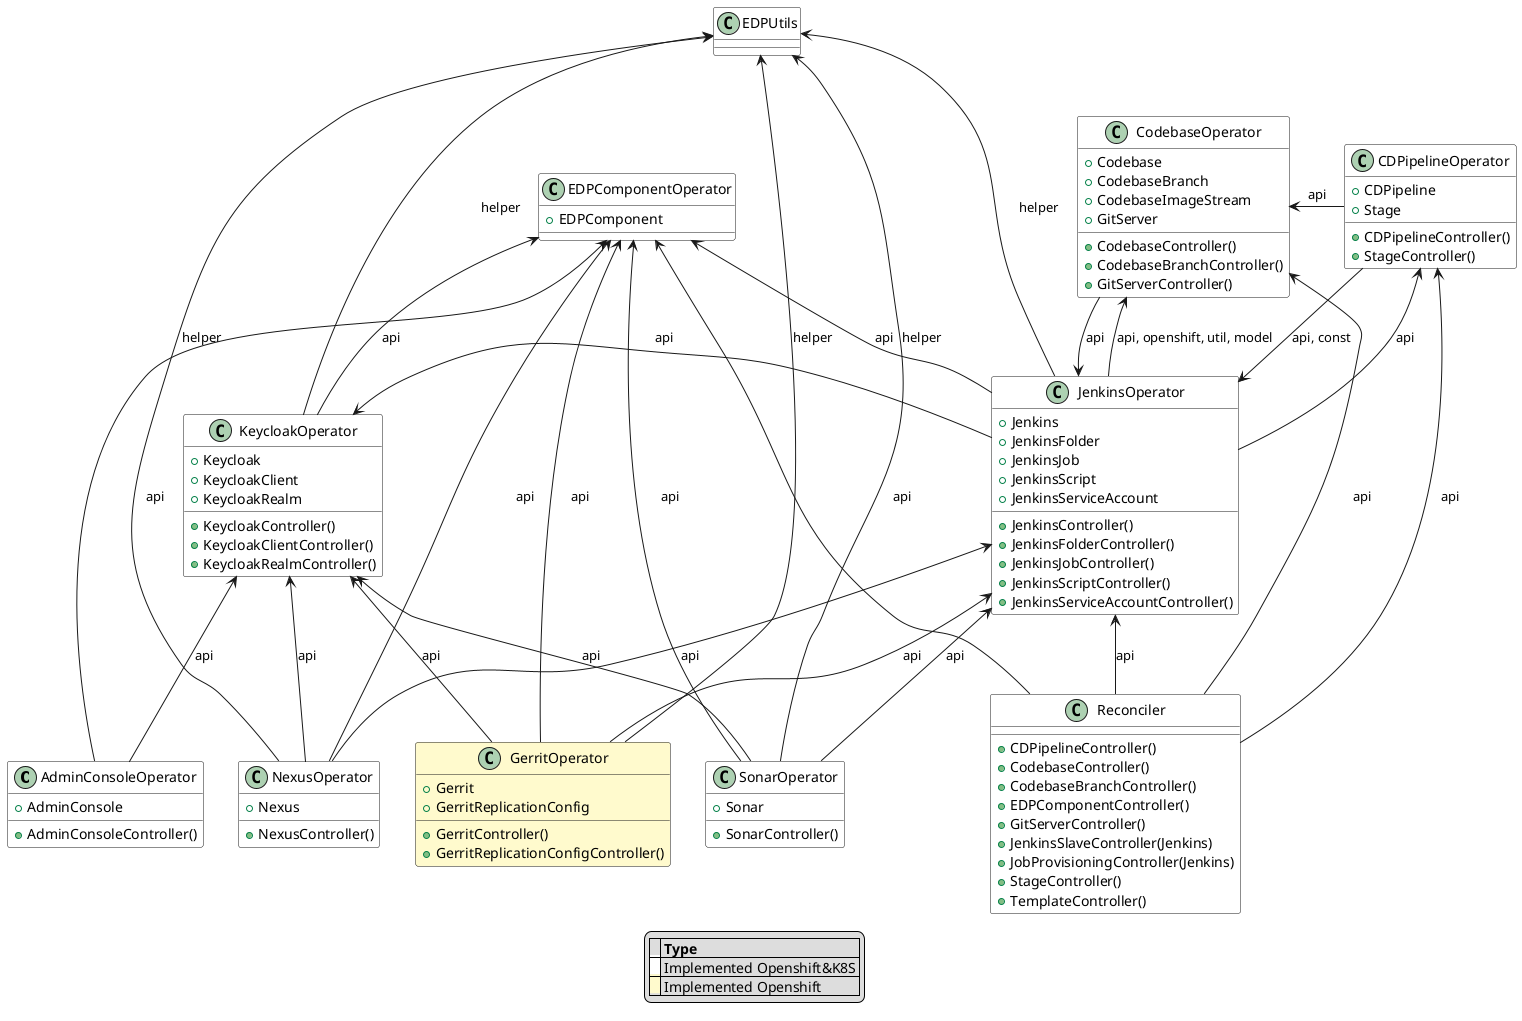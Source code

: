 @startuml

skinparam class {
    BackgroundColor #white
}

class AdminConsoleOperator {
+AdminConsole
+AdminConsoleController()
}
class CDPipelineOperator {
+CDPipeline
+Stage
+CDPipelineController()
+StageController()
}
class CodebaseOperator {
+Codebase
+CodebaseBranch
+CodebaseImageStream
+GitServer
+CodebaseController()
+CodebaseBranchController()
+GitServerController()
}
class EDPComponentOperator {
+EDPComponent
}
class GerritOperator #lemonchiffon {
+Gerrit
+GerritReplicationConfig
+GerritController()
+GerritReplicationConfigController()
}
class JenkinsOperator {
+Jenkins
+JenkinsFolder
+JenkinsJob
+JenkinsScript
+JenkinsServiceAccount
+JenkinsController()
+JenkinsFolderController()
+JenkinsJobController()
+JenkinsScriptController()
+JenkinsServiceAccountController()
}
class KeycloakOperator {
+Keycloak
+KeycloakClient
+KeycloakRealm
+KeycloakController()
+KeycloakClientController()
+KeycloakRealmController()
}
class NexusOperator  {
+Nexus
+NexusController()
}
class SonarOperator {
+Sonar
+SonarController()
}
class Reconciler {
+CDPipelineController()
+CodebaseController()
+CodebaseBranchController()
+EDPComponentController()
+GitServerController()
+JenkinsSlaveController(Jenkins)
+JobProvisioningController(Jenkins)
+StageController()
+TemplateController()
}
class EDPUtils {
}

EDPUtils -[hidden]- EDPComponentOperator
EDPUtils <-- JenkinsOperator : helper
EDPUtils <-- KeycloakOperator : helper
EDPUtils <-- NexusOperator : helper
EDPUtils <-- SonarOperator : helper
EDPUtils <-- GerritOperator : helper

EDPComponentOperator -[hidden] CDPipelineOperator
EDPComponentOperator -[hidden] CodebaseOperator
EDPComponentOperator -[hidden] Reconciler
EDPComponentOperator -[hidden]- KeycloakOperator
EDPComponentOperator <-- KeycloakOperator : api
EDPComponentOperator <-- JenkinsOperator : api
EDPComponentOperator <-- GerritOperator : api
EDPComponentOperator <-- NexusOperator : api
EDPComponentOperator <-- SonarOperator : api
EDPComponentOperator <-- AdminConsoleOperator : api
EDPComponentOperator <- Reconciler : api

CDPipelineOperator <- Reconciler : api
CDPipelineOperator <-- JenkinsOperator : api
CDPipelineOperator --> JenkinsOperator : api, const

CodebaseOperator <- Reconciler : api
CodebaseOperator <- CDPipelineOperator : api
CodebaseOperator <-- JenkinsOperator : api, openshift, util, model
CodebaseOperator --> JenkinsOperator : api

KeycloakOperator -[hidden] JenkinsOperator
KeycloakOperator -[hidden]- AdminConsoleOperator
KeycloakOperator <-- NexusOperator : api
KeycloakOperator <-- SonarOperator : api
KeycloakOperator <-- GerritOperator : api
KeycloakOperator <-- AdminConsoleOperator : api
KeycloakOperator <- JenkinsOperator : api

JenkinsOperator <-- NexusOperator : api
JenkinsOperator <-- SonarOperator : api
JenkinsOperator <-- GerritOperator : api
JenkinsOperator <-d- Reconciler : api

AdminConsoleOperator -[hidden] GerritOperator
AdminConsoleOperator -[hidden] SonarOperator
AdminConsoleOperator -[hidden] NexusOperator


legend
|= |= Type |
|<back:white>   </back>| Implemented Openshift&K8S |
|<back:#lemonchiffon>   </back>| Implemented Openshift |
endlegend

@enduml